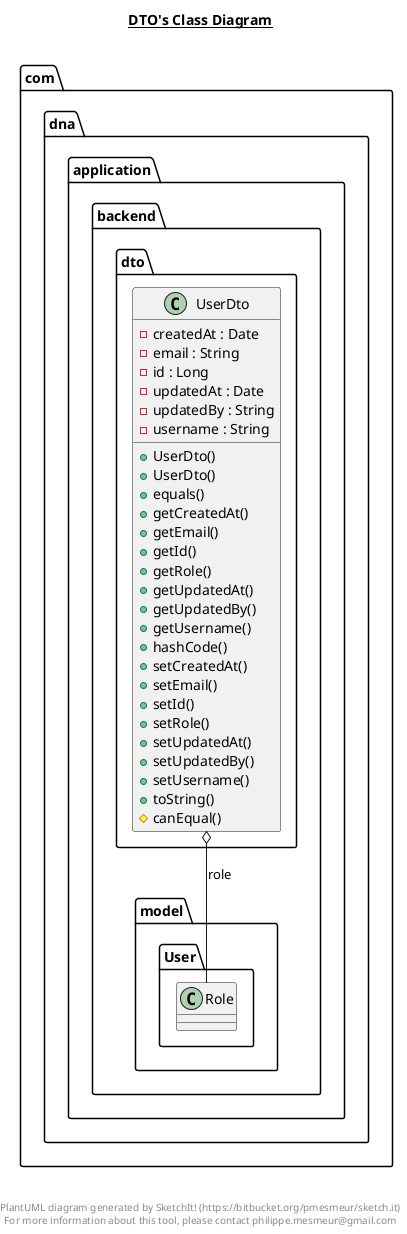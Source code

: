 @startuml

title __DTO's Class Diagram__\n

  namespace com.dna.application.backend {
    namespace dto {
      class com.dna.application.backend.dto.UserDto {
          - createdAt : Date
          - email : String
          - id : Long
          - updatedAt : Date
          - updatedBy : String
          - username : String
          + UserDto()
          + UserDto()
          + equals()
          + getCreatedAt()
          + getEmail()
          + getId()
          + getRole()
          + getUpdatedAt()
          + getUpdatedBy()
          + getUsername()
          + hashCode()
          + setCreatedAt()
          + setEmail()
          + setId()
          + setRole()
          + setUpdatedAt()
          + setUpdatedBy()
          + setUsername()
          + toString()
          # canEqual()
      }
    }
  }
  

  com.dna.application.backend.dto.UserDto o-- com.dna.application.backend.model.User.Role : role


right footer


PlantUML diagram generated by SketchIt! (https://bitbucket.org/pmesmeur/sketch.it)
For more information about this tool, please contact philippe.mesmeur@gmail.com
endfooter

@enduml

